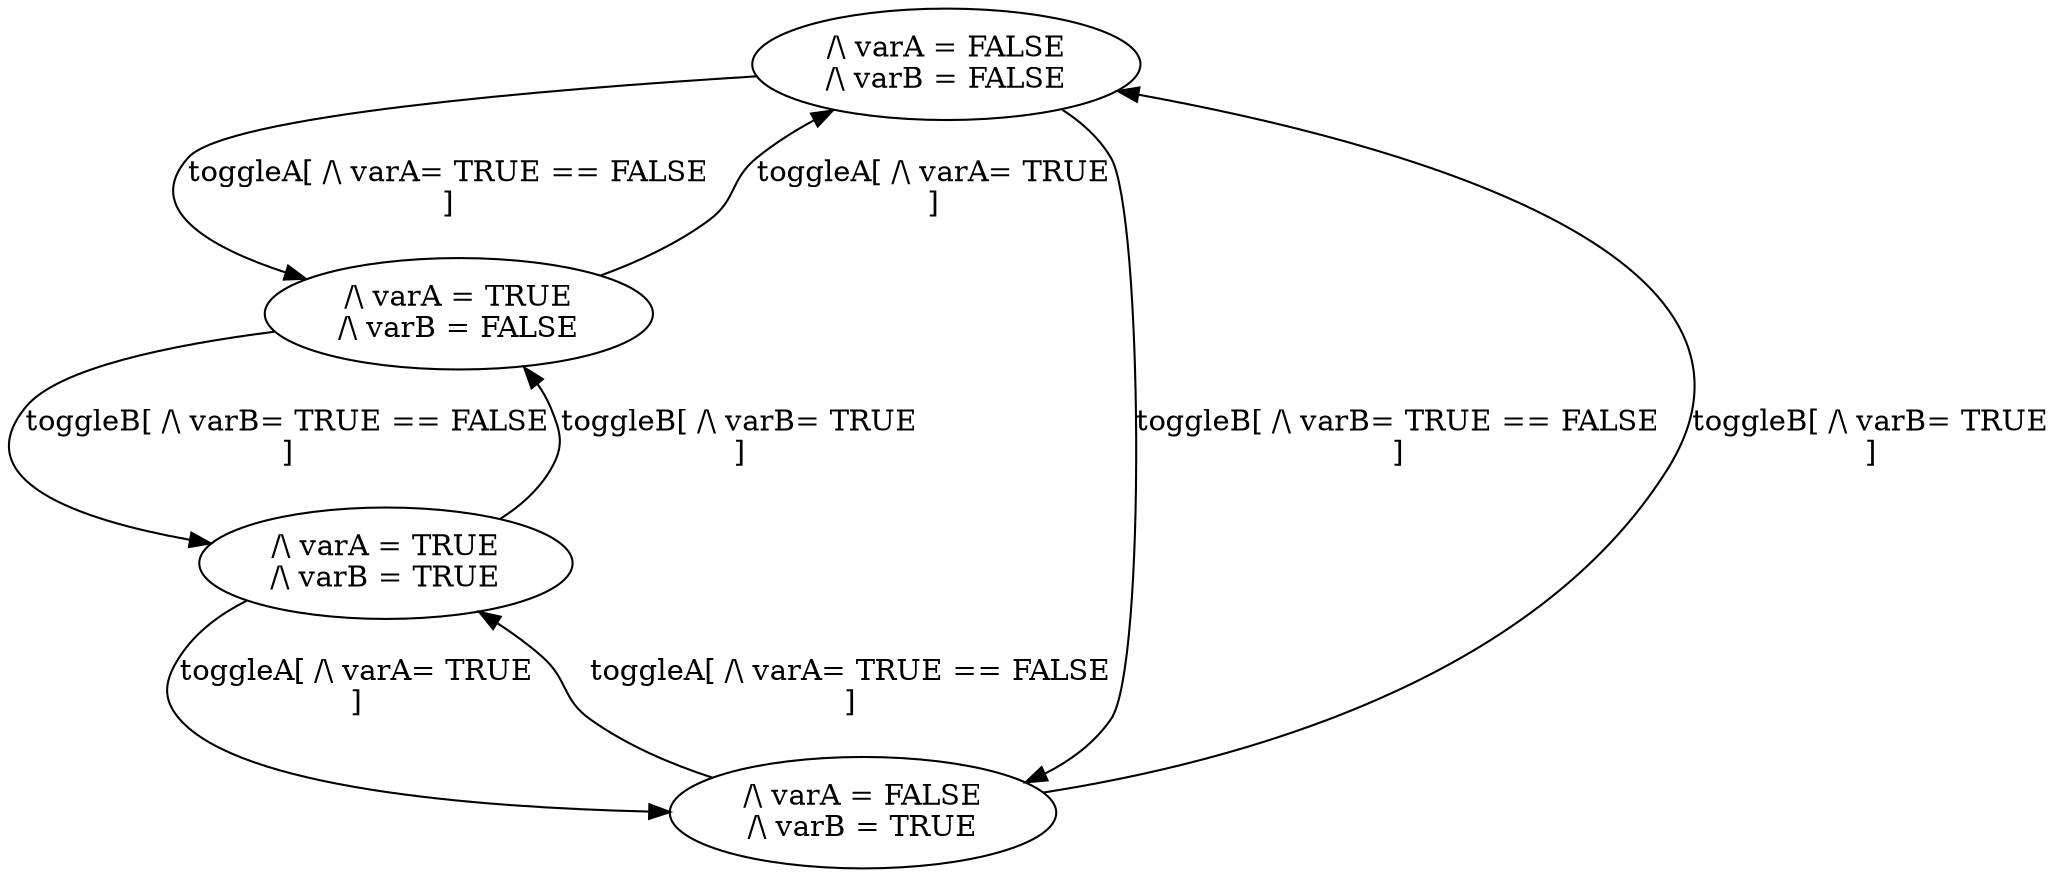 digraph test {
"/\\ varA = FALSE
/\\ varB = FALSE
" -> "/\\ varA = TRUE
/\\ varB = FALSE
" [label="toggleA\[ /\\ varA= TRUE == FALSE
\]"];
"/\\ varA = FALSE
/\\ varB = FALSE
" -> "/\\ varA = FALSE
/\\ varB = TRUE
" [label="toggleB\[ /\\ varB= TRUE == FALSE
\]"];
"/\\ varA = TRUE
/\\ varB = FALSE
" -> "/\\ varA = FALSE
/\\ varB = FALSE
" [label="toggleA\[ /\\ varA= TRUE
\]"];
"/\\ varA = TRUE
/\\ varB = FALSE
" -> "/\\ varA = TRUE
/\\ varB = TRUE
" [label="toggleB\[ /\\ varB= TRUE == FALSE
\]"];
"/\\ varA = FALSE
/\\ varB = TRUE
" -> "/\\ varA = TRUE
/\\ varB = TRUE
" [label="toggleA\[ /\\ varA= TRUE == FALSE
\]"];
"/\\ varA = FALSE
/\\ varB = TRUE
" -> "/\\ varA = FALSE
/\\ varB = FALSE
" [label="toggleB\[ /\\ varB= TRUE
\]"];
"/\\ varA = TRUE
/\\ varB = TRUE
" -> "/\\ varA = FALSE
/\\ varB = TRUE
" [label="toggleA\[ /\\ varA= TRUE
\]"];
"/\\ varA = TRUE
/\\ varB = TRUE
" -> "/\\ varA = TRUE
/\\ varB = FALSE
" [label="toggleB\[ /\\ varB= TRUE
\]"];
}

